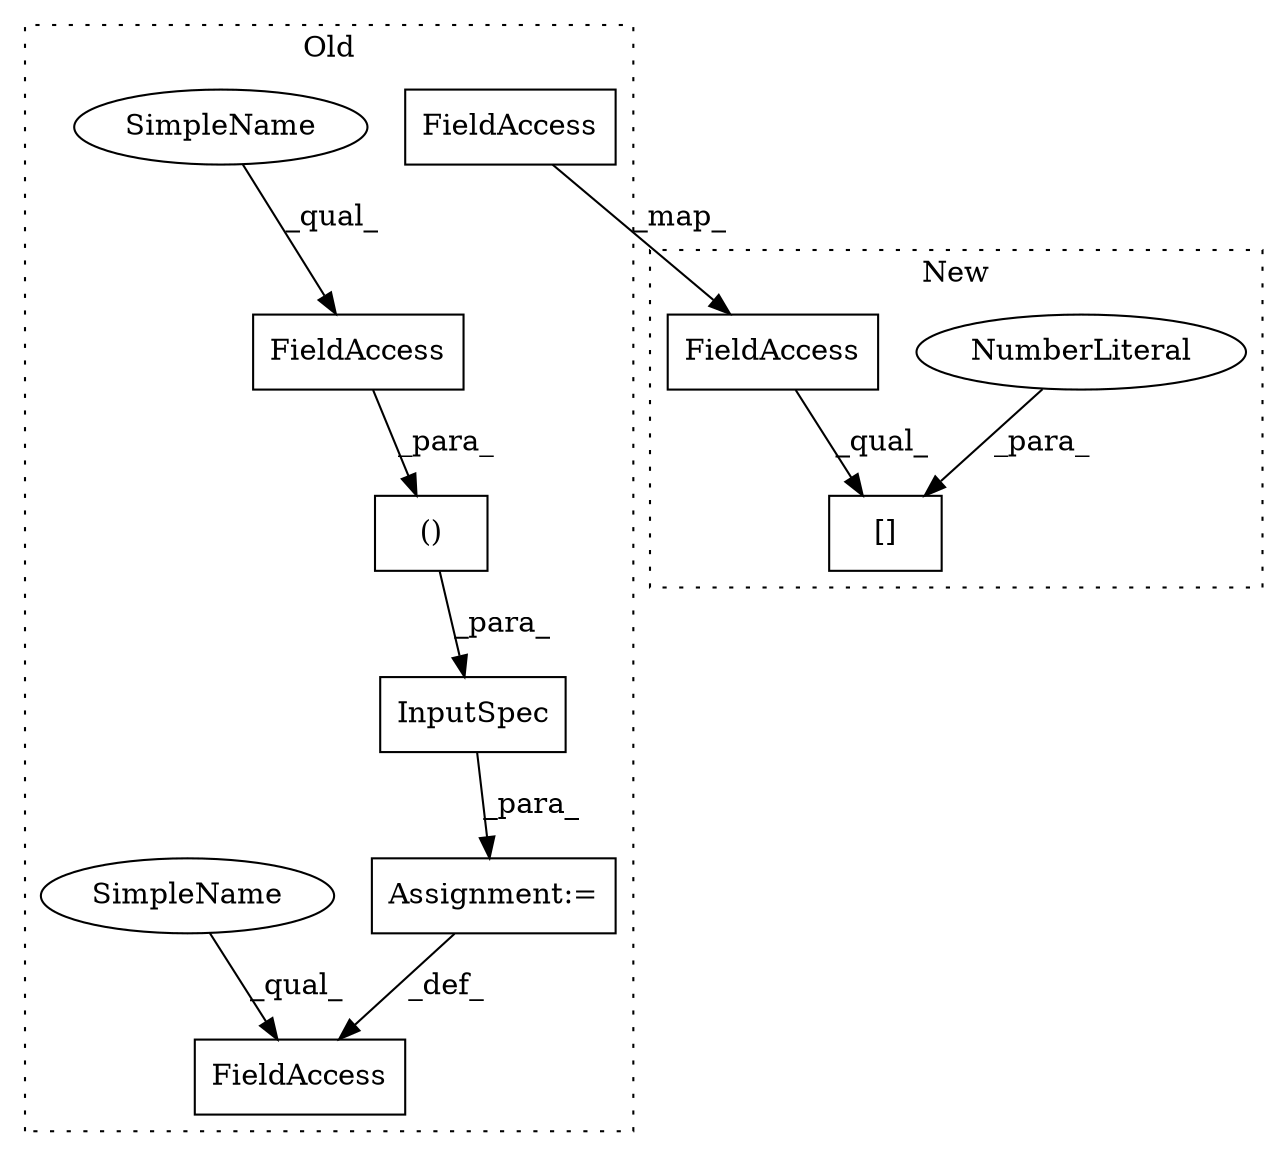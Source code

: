 digraph G {
subgraph cluster0 {
1 [label="InputSpec" a="32" s="28181,28229" l="15,2" shape="box"];
3 [label="FieldAccess" a="22" s="28096" l="15" shape="box"];
4 [label="Assignment:=" a="7" s="28111" l="1" shape="box"];
6 [label="()" a="106" s="28196" l="33" shape="box"];
7 [label="FieldAccess" a="22" s="28219" l="10" shape="box"];
9 [label="FieldAccess" a="22" s="28003" l="15" shape="box"];
10 [label="SimpleName" a="42" s="28219" l="4" shape="ellipse"];
11 [label="SimpleName" a="42" s="28096" l="4" shape="ellipse"];
label = "Old";
style="dotted";
}
subgraph cluster1 {
2 [label="[]" a="2" s="28405,28422" l="16,1" shape="box"];
5 [label="NumberLiteral" a="34" s="28421" l="1" shape="ellipse"];
8 [label="FieldAccess" a="22" s="28405" l="15" shape="box"];
label = "New";
style="dotted";
}
1 -> 4 [label="_para_"];
4 -> 3 [label="_def_"];
5 -> 2 [label="_para_"];
6 -> 1 [label="_para_"];
7 -> 6 [label="_para_"];
8 -> 2 [label="_qual_"];
9 -> 8 [label="_map_"];
10 -> 7 [label="_qual_"];
11 -> 3 [label="_qual_"];
}